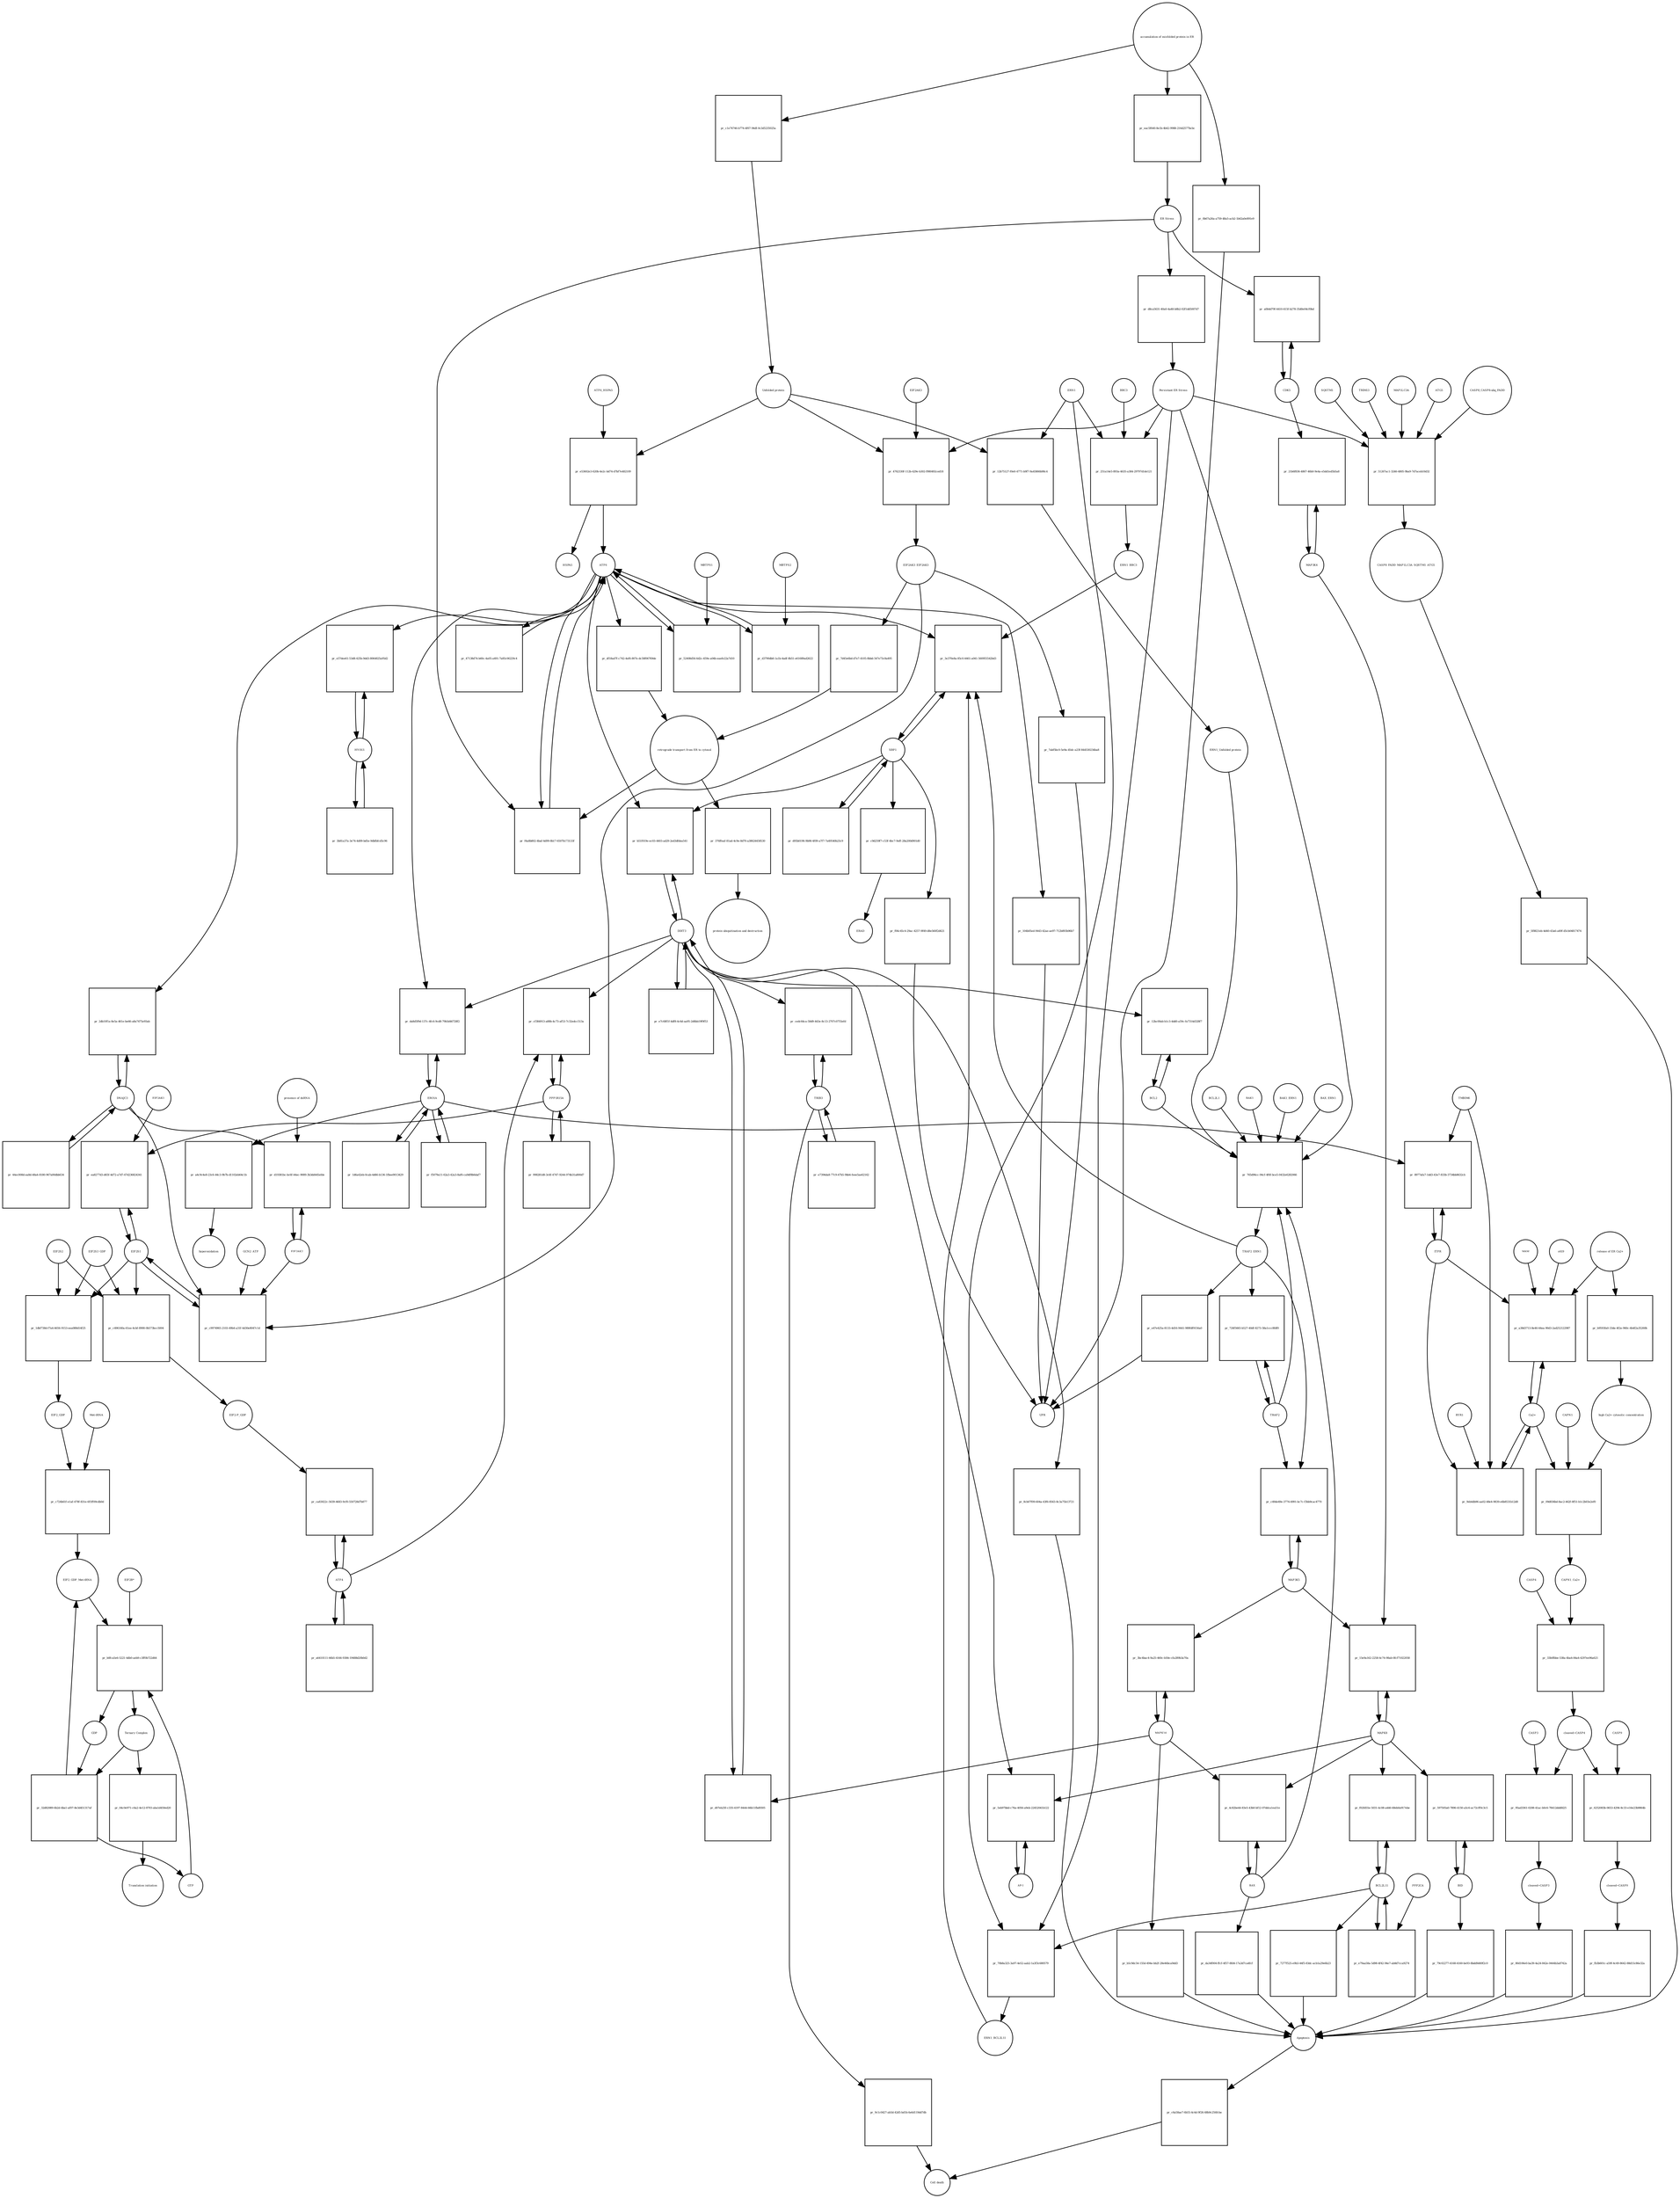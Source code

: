 strict digraph  {
ATF6_HSPA5 [annotation="", bipartite=0, cls=complex, fontsize=4, label=ATF6_HSPA5, shape=circle];
"pr_e53602e3-620b-4e2c-bd74-d7bf7e482109" [annotation="", bipartite=1, cls=process, fontsize=4, label="pr_e53602e3-620b-4e2c-bd74-d7bf7e482109", shape=square];
ATF6 [annotation="urn_miriam_hgnc.symbol_ATF6", bipartite=0, cls=macromolecule, fontsize=4, label=ATF6, shape=circle];
HSPA5 [annotation="urn_miriam_hgnc.symbol_HSPA5", bipartite=0, cls=macromolecule, fontsize=4, label=HSPA5, shape=circle];
"Unfolded protein" [annotation="", bipartite=0, cls=macromolecule, fontsize=4, label="Unfolded protein", shape=circle];
ERN1 [annotation="urn_miriam_hgnc.symbol_ERN1", bipartite=0, cls=macromolecule, fontsize=4, label=ERN1, shape=circle];
"pr_12b75127-f0e0-4771-b9f7-9a45866b98c4" [annotation="", bipartite=1, cls=process, fontsize=4, label="pr_12b75127-f0e0-4771-b9f7-9a45866b98c4", shape=square];
"ERN1_Unfolded protein" [annotation="", bipartite=0, cls=complex, fontsize=4, label="ERN1_Unfolded protein", shape=circle];
EIF2AK3_EIF2AK3 [annotation="", bipartite=0, cls=complex, fontsize=4, label=EIF2AK3_EIF2AK3, shape=circle];
"pr_7d45e6bd-d7e7-4105-8bbd-547e73c8a495" [annotation="", bipartite=1, cls=process, fontsize=4, label="pr_7d45e6bd-d7e7-4105-8bbd-547e73c8a495", shape=square];
"retrograde transport from ER to cytosol" [annotation="", bipartite=0, cls=phenotype, fontsize=4, label="retrograde transport from ER to cytosol", shape=circle];
"pr_df18ad7f-c742-4ef6-807e-dc58f06769de" [annotation="", bipartite=1, cls=process, fontsize=4, label="pr_df18ad7f-c742-4ef6-807e-dc58f06769de", shape=square];
"pr_376ffeaf-81ad-4c9e-8d70-a38624458530" [annotation="", bipartite=1, cls=process, fontsize=4, label="pr_376ffeaf-81ad-4c9e-8d70-a38624458530", shape=square];
"protein ubiquitination and destruction" [annotation="", bipartite=0, cls=phenotype, fontsize=4, label="protein ubiquitination and destruction", shape=circle];
"pr_765d96cc-94cf-4f6f-bce5-0432e6282066" [annotation="", bipartite=1, cls=process, fontsize=4, label="pr_765d96cc-94cf-4f6f-bce5-0432e6282066", shape=square];
TRAF2_ERN1 [annotation="", bipartite=0, cls=complex, fontsize=4, label=TRAF2_ERN1, shape=circle];
BAK1_ERN1 [annotation="", bipartite=0, cls=complex, fontsize=4, label=BAK1_ERN1, shape=circle];
BAX_ERN1 [annotation="", bipartite=0, cls=complex, fontsize=4, label=BAX_ERN1, shape=circle];
BCL2 [annotation="urn_miriam_hgnc.symbol_BCL2", bipartite=0, cls="nucleic acid feature", fontsize=4, label=BCL2, shape=circle];
BCL2L1 [annotation="urn_miriam_hgnc.symbol_BCL2L1", bipartite=0, cls=macromolecule, fontsize=4, label=BCL2L1, shape=circle];
"Persistant ER Stress" [annotation="", bipartite=0, cls=phenotype, fontsize=4, label="Persistant ER Stress", shape=circle];
BAX [annotation="urn_miriam_hgnc.symbol_BAX", bipartite=0, cls=macromolecule, fontsize=4, label=BAX, shape=circle];
BAK1 [annotation="urn_miriam_hgnc.symbol_BAK1", bipartite=0, cls=macromolecule, fontsize=4, label=BAK1, shape=circle];
TRAF2 [annotation="urn_miriam_hgnc.symbol_TRAF2", bipartite=0, cls=macromolecule, fontsize=4, label=TRAF2, shape=circle];
XBP1 [annotation="urn_miriam_hgnc.symbol_XBP1", bipartite=0, cls=macromolecule, fontsize=4, label=XBP1, shape=circle];
"pr_3e370e8a-85c0-4461-a041-560955542bd3" [annotation="", bipartite=1, cls=process, fontsize=4, label="pr_3e370e8a-85c0-4461-a041-560955542bd3", shape=square];
ERN1_BBC3 [annotation="", bipartite=0, cls=complex, fontsize=4, label=ERN1_BBC3, shape=circle];
ERN1_BCL2L11 [annotation="", bipartite=0, cls=complex, fontsize=4, label=ERN1_BCL2L11, shape=circle];
"pr_d95b0196-9b98-4f09-a7f7-7a49540b25c9" [annotation="", bipartite=1, cls=process, fontsize=4, label="pr_d95b0196-9b98-4f09-a7f7-7a49540b25c9", shape=square];
"pr_c9d259f7-c53f-4bc7-9eff-28a200d901d0" [annotation="", bipartite=1, cls=process, fontsize=4, label="pr_c9d259f7-c53f-4bc7-9eff-28a200d901d0", shape=square];
ERAD [annotation="", bipartite=0, cls=phenotype, fontsize=4, label=ERAD, shape=circle];
"pr_f06c45c4-29ac-4257-9f49-d8e560f2d621" [annotation="", bipartite=1, cls=process, fontsize=4, label="pr_f06c45c4-29ac-4257-9f49-d8e560f2d621", shape=square];
UPR [annotation="", bipartite=0, cls=phenotype, fontsize=4, label=UPR, shape=circle];
"pr_726f5665-b527-40df-8273-58a1ccc8fdf0" [annotation="", bipartite=1, cls=process, fontsize=4, label="pr_726f5665-b527-40df-8273-58a1ccc8fdf0", shape=square];
MAPK8 [annotation="urn_miriam_hgnc.symbol_MAPK8", bipartite=0, cls=macromolecule, fontsize=4, label=MAPK8, shape=circle];
"pr_15e9a162-2258-4c74-98ab-0fcf71022058" [annotation="", bipartite=1, cls=process, fontsize=4, label="pr_15e9a162-2258-4c74-98ab-0fcf71022058", shape=square];
MAP3K4 [annotation="urn_miriam_hgnc.symbol_MAP3K4", bipartite=0, cls=macromolecule, fontsize=4, label=MAP3K4, shape=circle];
MAP3K5 [annotation="urn_miriam_hgnc.symbol_MAP3K5", bipartite=0, cls=macromolecule, fontsize=4, label=MAP3K5, shape=circle];
MAPK14 [annotation="urn_miriam_hgnc.symbol_MAPK14", bipartite=0, cls=macromolecule, fontsize=4, label=MAPK14, shape=circle];
"pr_3bc4bac4-9a25-460c-b50e-cfa289b3a70a" [annotation="", bipartite=1, cls=process, fontsize=4, label="pr_3bc4bac4-9a25-460c-b50e-cfa289b3a70a", shape=square];
"pr_b5c9dc54-155d-494e-bb2f-28e46bca9dd3" [annotation="", bipartite=1, cls=process, fontsize=4, label="pr_b5c9dc54-155d-494e-bb2f-28e46bca9dd3", shape=square];
Apoptosis [annotation="", bipartite=0, cls=phenotype, fontsize=4, label=Apoptosis, shape=circle];
DDIT3 [annotation="urn_miriam_hgnc.symbol_DDIT3", bipartite=0, cls=macromolecule, fontsize=4, label=DDIT3, shape=circle];
"pr_d07eb25f-c335-4197-8444-66b11fbd9305" [annotation="", bipartite=1, cls=process, fontsize=4, label="pr_d07eb25f-c335-4197-8444-66b11fbd9305", shape=square];
"pr_8cb07f09-604a-43f6-8563-8c3a75b13721" [annotation="", bipartite=1, cls=process, fontsize=4, label="pr_8cb07f09-604a-43f6-8563-8c3a75b13721", shape=square];
"pr_12bc00ab-b1c3-4dd0-a59c-fa7314d328f7" [annotation="", bipartite=1, cls=process, fontsize=4, label="pr_12bc00ab-b1c3-4dd0-a59c-fa7314d328f7", shape=square];
"pr_f4a8b802-4baf-4d99-8b17-6507b173133f" [annotation="", bipartite=1, cls=process, fontsize=4, label="pr_f4a8b802-4baf-4d99-8b17-6507b173133f", shape=square];
"ER Stress" [annotation="", bipartite=0, cls=phenotype, fontsize=4, label="ER Stress", shape=circle];
"pr_52408d56-6d2c-459e-a04b-eaefe22a7d10" [annotation="", bipartite=1, cls=process, fontsize=4, label="pr_52408d56-6d2c-459e-a04b-eaefe22a7d10", shape=square];
MBTPS1 [annotation="urn_miriam_hgnc.symbol_MBTPS1", bipartite=0, cls=macromolecule, fontsize=4, label=MBTPS1, shape=circle];
"pr_d3790db8-1a1b-4adf-8b51-e61689ad2622" [annotation="", bipartite=1, cls=process, fontsize=4, label="pr_d3790db8-1a1b-4adf-8b51-e61689ad2622", shape=square];
MBTPS2 [annotation="urn_miriam_hgnc.symbol_MBTPS2", bipartite=0, cls=macromolecule, fontsize=4, label=MBTPS2, shape=circle];
"pr_47138d74-b60c-4a05-a491-7a85c06229c4" [annotation="", bipartite=1, cls=process, fontsize=4, label="pr_47138d74-b60c-4a05-a491-7a85c06229c4", shape=square];
"pr_e7c68f1f-4df8-4c6d-aa95-2d6bb19f9f53" [annotation="", bipartite=1, cls=process, fontsize=4, label="pr_e7c68f1f-4df8-4c6d-aa95-2d6bb19f9f53", shape=square];
"pr_b51f019e-ec03-4403-ad29-2ed3dfdea541" [annotation="", bipartite=1, cls=process, fontsize=4, label="pr_b51f019e-ec03-4403-ad29-2ed3dfdea541", shape=square];
EIF2S1 [annotation="urn_miriam_hgnc.symbol_EIF2S1", bipartite=0, cls=macromolecule, fontsize=4, label=EIF2S1, shape=circle];
"pr_c9974965-2103-49b4-a31f-4d30e8047c1d" [annotation="", bipartite=1, cls=process, fontsize=4, label="pr_c9974965-2103-49b4-a31f-4d30e8047c1d", shape=square];
GCN2_ATP [annotation="", bipartite=0, cls=complex, fontsize=4, label=GCN2_ATP, shape=circle];
EIF2AK2 [annotation="urn_miriam_hgnc.symbol_EIF2AK2", bipartite=0, cls=macromolecule, fontsize=4, label=EIF2AK2, shape=circle];
DNAJC3 [annotation="urn_miriam_hgnc.symbol_DNAJC3", bipartite=0, cls=macromolecule, fontsize=4, label=DNAJC3, shape=circle];
EIF2S2 [annotation="urn_miriam_hgnc.symbol_EIF2S2", bipartite=0, cls=macromolecule, fontsize=4, label=EIF2S2, shape=circle];
"pr_1dbf738d-f7a4-4656-9153-eea088d14f25" [annotation="", bipartite=1, cls=process, fontsize=4, label="pr_1dbf738d-f7a4-4656-9153-eea088d14f25", shape=square];
EIF2S3_GDP [annotation="", bipartite=0, cls=complex, fontsize=4, label=EIF2S3_GDP, shape=circle];
EIF2_GDP [annotation="", bipartite=0, cls=complex, fontsize=4, label=EIF2_GDP, shape=circle];
"EIF2_GDP_Met-tRNA" [annotation="", bipartite=0, cls=complex, fontsize=4, label="EIF2_GDP_Met-tRNA", shape=circle];
"pr_b0fca5e6-5221-4db0-aeb9-c3ff0b722d64" [annotation="", bipartite=1, cls=process, fontsize=4, label="pr_b0fca5e6-5221-4db0-aeb9-c3ff0b722d64", shape=square];
"Ternary Complex" [annotation="", bipartite=0, cls=complex, fontsize=4, label="Ternary Complex", shape=circle];
"EIF2B*" [annotation="", bipartite=0, cls=complex, fontsize=4, label="EIF2B*", shape=circle];
GTP [annotation="urn_miriam_obo.chebi_CHEBI%3A57600", bipartite=0, cls="simple chemical", fontsize=4, label=GTP, shape=circle];
GDP [annotation="urn_miriam_obo.chebi_CHEBI%3A65180", bipartite=0, cls="simple chemical", fontsize=4, label=GDP, shape=circle];
"pr_32d82089-6b2d-4ba1-af07-8e3d451317af" [annotation="", bipartite=1, cls=process, fontsize=4, label="pr_32d82089-6b2d-4ba1-af07-8e3d451317af", shape=square];
ATF4 [annotation="urn_miriam_hgnc.symbol_ATF4", bipartite=0, cls=macromolecule, fontsize=4, label=ATF4, shape=circle];
"pr_ca83022c-5639-4683-9cf0-550728d7b877" [annotation="", bipartite=1, cls=process, fontsize=4, label="pr_ca83022c-5639-4683-9cf0-550728d7b877", shape=square];
"EIF2-P_GDP" [annotation="", bipartite=0, cls=complex, fontsize=4, label="EIF2-P_GDP", shape=circle];
"pr_a6410111-46b5-4166-9384-19488d20b0d2" [annotation="", bipartite=1, cls=process, fontsize=4, label="pr_a6410111-46b5-4166-9384-19488d20b0d2", shape=square];
PPP1R15A [annotation="urn_miriam_hgnc.symbol_PPP1R15A", bipartite=0, cls=macromolecule, fontsize=4, label=PPP1R15A, shape=circle];
"pr_cf384913-a88b-4c73-af53-7c32edcc513a" [annotation="", bipartite=1, cls=process, fontsize=4, label="pr_cf384913-a88b-4c73-af53-7c32edcc513a", shape=square];
"pr_998281d8-3c6f-4747-9244-974b31a800d7" [annotation="", bipartite=1, cls=process, fontsize=4, label="pr_998281d8-3c6f-4747-9244-974b31a800d7", shape=square];
"pr_04c0e971-c6a2-4e12-8703-aba1d450ed20" [annotation="", bipartite=1, cls=process, fontsize=4, label="pr_04c0e971-c6a2-4e12-8703-aba1d450ed20", shape=square];
"Translation initiation" [annotation="", bipartite=0, cls=phenotype, fontsize=4, label="Translation initiation", shape=circle];
"pr_c49de49e-3774-4991-bc7c-f3bb9cac4770" [annotation="", bipartite=1, cls=process, fontsize=4, label="pr_c49de49e-3774-4991-bc7c-f3bb9cac4770", shape=square];
ERO1A [annotation="urn_miriam_hgnc.symbol_ERO1A", bipartite=0, cls=macromolecule, fontsize=4, label=ERO1A, shape=circle];
"pr_da8d5f9d-137c-4fc6-9cd8-79b5d46728f2" [annotation="", bipartite=1, cls=process, fontsize=4, label="pr_da8d5f9d-137c-4fc6-9cd8-79b5d46728f2", shape=square];
"pr_f5079a11-62a3-42a3-8af6-ca9df8b6daf7" [annotation="", bipartite=1, cls=process, fontsize=4, label="pr_f5079a11-62a3-42a3-8af6-ca9df8b6daf7", shape=square];
"pr_ea8277d3-d65f-4d72-a7d7-67d236824341" [annotation="", bipartite=1, cls=process, fontsize=4, label="pr_ea8277d3-d65f-4d72-a7d7-67d236824341", shape=square];
EIF2AK1 [annotation="urn_miriam_hgnc.symbol_EIF2AK1", bipartite=0, cls=macromolecule, fontsize=4, label=EIF2AK1, shape=circle];
"pr_4c82be44-83e5-43b0-bf12-07ddca1ea51e" [annotation="", bipartite=1, cls=process, fontsize=4, label="pr_4c82be44-83e5-43b0-bf12-07ddca1ea51e", shape=square];
"pr_da34f004-ffcf-4f57-8fd4-17a3d7ca4fcf" [annotation="", bipartite=1, cls=process, fontsize=4, label="pr_da34f004-ffcf-4f57-8fd4-17a3d7ca4fcf", shape=square];
"Ca2+" [annotation="urn_miriam_obo.chebi_CHEBI%3A29108", bipartite=0, cls="simple chemical", fontsize=4, label="Ca2+", shape=circle];
"pr_a38d3713-8e46-44ea-90d3-2ad252122987" [annotation="", bipartite=1, cls=process, fontsize=4, label="pr_a38d3713-8e46-44ea-90d3-2ad252122987", shape=square];
"release of ER Ca2+" [annotation="", bipartite=0, cls=phenotype, fontsize=4, label="release of ER Ca2+", shape=circle];
ITPR [annotation="urn_miriam_hgnc.symbol_ITPR1|urn_miriam_hgnc.symbol_ITPR2|urn_miriam_hgnc.symbol_ITPR3", bipartite=0, cls=macromolecule, fontsize=4, label=ITPR, shape=circle];
MAM [annotation="", bipartite=0, cls=phenotype, fontsize=4, label=MAM, shape=circle];
s619 [annotation="", bipartite=0, cls=complex, fontsize=4, label=s619, shape=circle];
"pr_21b6f836-4867-46b0-9e4a-e5dd1ed5b5a8" [annotation="", bipartite=1, cls=process, fontsize=4, label="pr_21b6f836-4867-46b0-9e4a-e5dd1ed5b5a8", shape=square];
CDK5 [annotation="urn_miriam_hgnc.symbol_CDK5", bipartite=0, cls=macromolecule, fontsize=4, label=CDK5, shape=circle];
"pr_a0b4d79f-4410-415f-b278-35d0e04cf0bd" [annotation="", bipartite=1, cls="uncertain process", fontsize=4, label="pr_a0b4d79f-4410-415f-b278-35d0e04cf0bd", shape=square];
"pr_c6a58ae7-6b55-4c4d-9f26-68b9c256fcbe" [annotation="", bipartite=1, cls=process, fontsize=4, label="pr_c6a58ae7-6b55-4c4d-9f26-68b9c256fcbe", shape=square];
"Cell death" [annotation="", bipartite=0, cls=phenotype, fontsize=4, label="Cell death", shape=circle];
"pr_9eb4db96-aa02-48e4-9839-e6b8531b12d8" [annotation="", bipartite=1, cls=process, fontsize=4, label="pr_9eb4db96-aa02-48e4-9839-e6b8531b12d8", shape=square];
TMBIM6 [annotation="urn_miriam_hgnc.symbol_TMBIM6", bipartite=0, cls=macromolecule, fontsize=4, label=TMBIM6, shape=circle];
RYR1 [annotation="urn_miriam_hgnc.symbol_RYR1", bipartite=0, cls=macromolecule, fontsize=4, label=RYR1, shape=circle];
EIF2AK3 [annotation="urn_miriam_hgnc.symbol_EIF2AK3", bipartite=0, cls=macromolecule, fontsize=4, label=EIF2AK3, shape=circle];
"pr_4762330f-112b-429e-b302-f980492ced18" [annotation="", bipartite=1, cls=process, fontsize=4, label="pr_4762330f-112b-429e-b302-f980492ced18", shape=square];
"pr_a4c9c4e8-23c6-44c3-9b7b-d1102eb64c1b" [annotation="", bipartite=1, cls=process, fontsize=4, label="pr_a4c9c4e8-23c6-44c3-9b7b-d1102eb64c1b", shape=square];
hyperoxidation [annotation="", bipartite=0, cls=phenotype, fontsize=4, label=hyperoxidation, shape=circle];
"pr_1d6a42eb-0cab-4d66-b136-1fbee9013429" [annotation="", bipartite=1, cls=process, fontsize=4, label="pr_1d6a42eb-0cab-4d66-b136-1fbee9013429", shape=square];
"pr_d8ca5631-40a0-4a48-b8b2-02f1dd5007d7" [annotation="", bipartite=1, cls=process, fontsize=4, label="pr_d8ca5631-40a0-4a48-b8b2-02f1dd5007d7", shape=square];
"CASP8_CASP8-ubq_FADD" [annotation="", bipartite=0, cls=complex, fontsize=4, label="CASP8_CASP8-ubq_FADD", shape=circle];
"pr_51267ac1-3246-4805-9ba9-7d7aceb10d32" [annotation="", bipartite=1, cls=process, fontsize=4, label="pr_51267ac1-3246-4805-9ba9-7d7aceb10d32", shape=square];
"SQSTM1 " [annotation="urn_miriam_hgnc.symbol_SQSTM1", bipartite=0, cls=macromolecule, fontsize=4, label="SQSTM1 ", shape=circle];
CASP8_FADD_MAP1LC3A_SQSTM1_ATG5 [annotation="", bipartite=0, cls=complex, fontsize=4, label=CASP8_FADD_MAP1LC3A_SQSTM1_ATG5, shape=circle];
TRIM13 [annotation="urn_miriam_hgnc.symbol_TRIM13", bipartite=0, cls=macromolecule, fontsize=4, label=TRIM13, shape=circle];
MAP1LC3A [annotation="urn_miriam_hgnc.symbol_MAP1LC3A", bipartite=0, cls=macromolecule, fontsize=4, label=MAP1LC3A, shape=circle];
ATG5 [annotation="urn_miriam_hgnc.symbol_ATG5", bipartite=0, cls=macromolecule, fontsize=4, label=ATG5, shape=circle];
"pr_5f8821eb-4d40-43a6-a49f-d5cb04817474" [annotation="", bipartite=1, cls=process, fontsize=4, label="pr_5f8821eb-4d40-43a6-a49f-d5cb04817474", shape=square];
"AP-1" [annotation="urn_miriam_hgnc.symbol_FOS|urn_miriam_hgnc.symbol_FOSB|urn_miriam_hgnc.symbol_FOSL1|urn_miriam_hgnc.symbol_FOSL2|urn_miriam_hgnc.symbol_JUN|urn_miriam_hgnc.symbol_JUNB|urn_miriam_hgnc.symbol_JUND", bipartite=0, cls=macromolecule, fontsize=4, label="AP-1", shape=circle];
"pr_5eb97bbd-c76a-4056-a9eb-22452041b122" [annotation="", bipartite=1, cls=process, fontsize=4, label="pr_5eb97bbd-c76a-4056-a9eb-22452041b122", shape=square];
"pr_d19381bc-bc6f-44ec-9089-3b3dd445efde" [annotation="", bipartite=1, cls=process, fontsize=4, label="pr_d19381bc-bc6f-44ec-9089-3b3dd445efde", shape=square];
"presence of dsRNA" [annotation="", bipartite=0, cls=phenotype, fontsize=4, label="presence of dsRNA", shape=circle];
"Met-tRNA" [annotation="urn_miriam_hgnc_HGNC%3A34779", bipartite=0, cls="nucleic acid feature", fontsize=4, label="Met-tRNA", shape=circle];
"pr_c724b61f-e1af-478f-831e-6f1ff09cdb0d" [annotation="", bipartite=1, cls=process, fontsize=4, label="pr_c724b61f-e1af-478f-831e-6f1ff09cdb0d", shape=square];
"pr_c496160a-61ee-4cbf-8900-0b573bcc5004" [annotation="", bipartite=1, cls=process, fontsize=4, label="pr_c496160a-61ee-4cbf-8900-0b573bcc5004", shape=square];
"accumulation of misfolded protein in ER" [annotation="", bipartite=0, cls=phenotype, fontsize=4, label="accumulation of misfolded protein in ER", shape=circle];
"pr_c1e74746-b774-4f67-94df-0c3d5235025a" [annotation="", bipartite=1, cls=process, fontsize=4, label="pr_c1e74746-b774-4f67-94df-0c3d5235025a", shape=square];
"pr_eac5f640-8e1b-4b42-9988-216d2577bcbc" [annotation="", bipartite=1, cls=process, fontsize=4, label="pr_eac5f640-8e1b-4b42-9988-216d2577bcbc", shape=square];
"pr_0b67a26a-a759-48a5-acb2-1b62a0e891e9" [annotation="", bipartite=1, cls=process, fontsize=4, label="pr_0b67a26a-a759-48a5-acb2-1b62a0e891e9", shape=square];
"pr_7abf5bc0-5e9a-45dc-a23f-844530234ba8" [annotation="", bipartite=1, cls=process, fontsize=4, label="pr_7abf5bc0-5e9a-45dc-a23f-844530234ba8", shape=square];
"pr_e47e425a-8133-4d16-9441-989fdf9156a0" [annotation="", bipartite=1, cls=process, fontsize=4, label="pr_e47e425a-8133-4d16-9441-989fdf9156a0", shape=square];
"pr_104b05ed-9443-42ae-ae97-712b893b96b7" [annotation="", bipartite=1, cls=process, fontsize=4, label="pr_104b05ed-9443-42ae-ae97-712b893b96b7", shape=square];
BCL2L11 [annotation="urn_miriam_hgnc.symbol_BCL2L11", bipartite=0, cls=macromolecule, fontsize=4, label=BCL2L11, shape=circle];
"pr_f02fd55e-5031-4c08-a446-68eb0a917ebe" [annotation="", bipartite=1, cls=process, fontsize=4, label="pr_f02fd55e-5031-4c08-a446-68eb0a917ebe", shape=square];
BID [annotation="urn_miriam_hgnc.symbol_BID", bipartite=0, cls=macromolecule, fontsize=4, label=BID, shape=circle];
"pr_597505a0-7896-4150-a5c6-ac72cff0c3c5" [annotation="", bipartite=1, cls=process, fontsize=4, label="pr_597505a0-7896-4150-a5c6-ac72cff0c3c5", shape=square];
"pr_7277f525-e9b3-44f5-83dc-acb1a29e6b23" [annotation="", bipartite=1, cls=process, fontsize=4, label="pr_7277f525-e9b3-44f5-83dc-acb1a29e6b23", shape=square];
"pr_79c02277-4168-4160-be93-8bdd9d49f2c0" [annotation="", bipartite=1, cls=process, fontsize=4, label="pr_79c02277-4168-4160-be93-8bdd9d49f2c0", shape=square];
"pr_70b8a325-3a97-4e52-aab2-1a3f3c680579" [annotation="", bipartite=1, cls=process, fontsize=4, label="pr_70b8a325-3a97-4e52-aab2-1a3f3c680579", shape=square];
"pr_251a14e5-893a-4635-a384-29797d1de121" [annotation="", bipartite=1, cls=process, fontsize=4, label="pr_251a14e5-893a-4635-a384-29797d1de121", shape=square];
BBC3 [annotation="urn_miriam_hgnc.symbol_BBC3", bipartite=0, cls=macromolecule, fontsize=4, label=BBC3, shape=circle];
"pr_e79aa58a-5d98-4f42-94e7-ab8d7cca9274" [annotation="", bipartite=1, cls=process, fontsize=4, label="pr_e79aa58a-5d98-4f42-94e7-ab8d7cca9274", shape=square];
PPP2CA [annotation="urn_miriam_hgnc.symbol_PPP2CA", bipartite=0, cls=macromolecule, fontsize=4, label=PPP2CA, shape=circle];
TRIB3 [annotation="urn_miriam_hgnc.symbol_TRIB3", bipartite=0, cls=macromolecule, fontsize=4, label=TRIB3, shape=circle];
"pr_cedc64ca-58d9-443e-8c13-2707c0755efd" [annotation="", bipartite=1, cls=process, fontsize=4, label="pr_cedc64ca-58d9-443e-8c13-2707c0755efd", shape=square];
"pr_e7394da8-77c9-47b5-9bb4-feee5ae62162" [annotation="", bipartite=1, cls=process, fontsize=4, label="pr_e7394da8-77c9-47b5-9bb4-feee5ae62162", shape=square];
"pr_9c1c0427-ab5d-42d5-bd1b-6e6d119dd7db" [annotation="", bipartite=1, cls=process, fontsize=4, label="pr_9c1c0427-ab5d-42d5-bd1b-6e6d119dd7db", shape=square];
"pr_b9593fa0-33de-4f2e-960c-4b4f2a35260b" [annotation="", bipartite=1, cls=process, fontsize=4, label="pr_b9593fa0-33de-4f2e-960c-4b4f2a35260b", shape=square];
"high Ca2+ cytosolic concentration" [annotation="", bipartite=0, cls=phenotype, fontsize=4, label="high Ca2+ cytosolic concentration", shape=circle];
"pr_2db10f1a-8e5a-461e-be66-a8a7475e93ab" [annotation="", bipartite=1, cls=process, fontsize=4, label="pr_2db10f1a-8e5a-461e-be66-a8a7475e93ab", shape=square];
"pr_44ec008d-ea8d-48a4-8180-967a00dbb634" [annotation="", bipartite=1, cls=process, fontsize=4, label="pr_44ec008d-ea8d-48a4-8180-967a00dbb634", shape=square];
"pr_8977afa7-1dd3-43e7-833b-3734bb8632cb" [annotation="", bipartite=1, cls=process, fontsize=4, label="pr_8977afa7-1dd3-43e7-833b-3734bb8632cb", shape=square];
CASP4 [annotation="urn_miriam_hgnc.symbol_CASP4", bipartite=0, cls=macromolecule, fontsize=4, label=CASP4, shape=circle];
"pr_33b0fbbe-538a-4ba4-84a4-4297ee96a621" [annotation="", bipartite=1, cls=process, fontsize=4, label="pr_33b0fbbe-538a-4ba4-84a4-4297ee96a621", shape=square];
"cleaved~CASP4" [annotation="urn_miriam_hgnc.symbol_CASP4", bipartite=0, cls=macromolecule, fontsize=4, label="cleaved~CASP4", shape=circle];
"CAPN1_Ca2+" [annotation="", bipartite=0, cls=complex, fontsize=4, label="CAPN1_Ca2+", shape=circle];
CASP3 [annotation="urn_miriam_hgnc.symbol_CASP3", bipartite=0, cls=macromolecule, fontsize=4, label=CASP3, shape=circle];
"pr_95ad3361-0208-41ac-b0c6-78412dddfd25" [annotation="", bipartite=1, cls=process, fontsize=4, label="pr_95ad3361-0208-41ac-b0c6-78412dddfd25", shape=square];
"cleaved~CASP3" [annotation="urn_miriam_hgnc.symbol_CASP3", bipartite=0, cls=macromolecule, fontsize=4, label="cleaved~CASP3", shape=circle];
CASP9 [annotation="urn_miriam_hgnc.symbol_CSAP9", bipartite=0, cls=macromolecule, fontsize=4, label=CASP9, shape=circle];
"pr_6252083b-0653-4294-8c33-e16e23b9864b" [annotation="", bipartite=1, cls=process, fontsize=4, label="pr_6252083b-0653-4294-8c33-e16e23b9864b", shape=square];
"cleaved~CASP9" [annotation="urn_miriam_hgnc.symbol_CASP9", bipartite=0, cls=macromolecule, fontsize=4, label="cleaved~CASP9", shape=circle];
CAPN1 [annotation="urn_miriam_hgnc.symbol_CAPN1", bipartite=0, cls=macromolecule, fontsize=4, label=CAPN1, shape=circle];
"pr_09d836bd-8ac2-462f-8f51-b1c2b03e2ef0" [annotation="", bipartite=1, cls=process, fontsize=4, label="pr_09d836bd-8ac2-462f-8f51-b1c2b03e2ef0", shape=square];
"pr_80d106e0-ba39-4a24-842e-0444b3a8742a" [annotation="", bipartite=1, cls=process, fontsize=4, label="pr_80d106e0-ba39-4a24-842e-0444b3a8742a", shape=square];
"pr_fb3b601c-a59f-4c49-8642-88d15c86e32a" [annotation="", bipartite=1, cls=process, fontsize=4, label="pr_fb3b601c-a59f-4c49-8642-88d15c86e32a", shape=square];
HYOU1 [annotation="urn_miriam_hgnc.symbol_HYOU1", bipartite=0, cls=macromolecule, fontsize=4, label=HYOU1, shape=circle];
"pr_e57dee61-53d8-425b-9dd3-8064825a95d2" [annotation="", bipartite=1, cls=process, fontsize=4, label="pr_e57dee61-53d8-425b-9dd3-8064825a95d2", shape=square];
"pr_3b81a37a-3e74-4d09-bd5e-9dbfbfcd5c96" [annotation="", bipartite=1, cls=process, fontsize=4, label="pr_3b81a37a-3e74-4d09-bd5e-9dbfbfcd5c96", shape=square];
ATF6_HSPA5 -> "pr_e53602e3-620b-4e2c-bd74-d7bf7e482109"  [annotation="", interaction_type=consumption];
"pr_e53602e3-620b-4e2c-bd74-d7bf7e482109" -> ATF6  [annotation="", interaction_type=production];
"pr_e53602e3-620b-4e2c-bd74-d7bf7e482109" -> HSPA5  [annotation="", interaction_type=production];
ATF6 -> "pr_df18ad7f-c742-4ef6-807e-dc58f06769de"  [annotation="", interaction_type=consumption];
ATF6 -> "pr_3e370e8a-85c0-4461-a041-560955542bd3"  [annotation="urn_miriam_pubmed_26587781|urn_miriam_pubmed_23430059", interaction_type=catalysis];
ATF6 -> "pr_f4a8b802-4baf-4d99-8b17-6507b173133f"  [annotation="", interaction_type=consumption];
ATF6 -> "pr_52408d56-6d2c-459e-a04b-eaefe22a7d10"  [annotation="", interaction_type=consumption];
ATF6 -> "pr_d3790db8-1a1b-4adf-8b51-e61689ad2622"  [annotation="", interaction_type=consumption];
ATF6 -> "pr_47138d74-b60c-4a05-a491-7a85c06229c4"  [annotation="", interaction_type=consumption];
ATF6 -> "pr_b51f019e-ec03-4403-ad29-2ed3dfdea541"  [annotation="urn_miriam_pubmed_26587781|urn_miriam_pubmed_17991856|urn_miriam_pubmed_28843399", interaction_type=catalysis];
ATF6 -> "pr_da8d5f9d-137c-4fc6-9cd8-79b5d46728f2"  [annotation="urn_miriam_pubmed_23850759|urn_miriam_pubmed_25387528", interaction_type=catalysis];
ATF6 -> "pr_104b05ed-9443-42ae-ae97-712b893b96b7"  [annotation="", interaction_type=consumption];
ATF6 -> "pr_2db10f1a-8e5a-461e-be66-a8a7475e93ab"  [annotation="urn_miriam_pubmed_12601012|urn_miriam_pubmed_18360008", interaction_type=catalysis];
ATF6 -> "pr_e57dee61-53d8-425b-9dd3-8064825a95d2"  [annotation=urn_miriam_pubmed_18360008, interaction_type=catalysis];
"Unfolded protein" -> "pr_e53602e3-620b-4e2c-bd74-d7bf7e482109"  [annotation="urn_miriam_pubmed_19509052|urn_miriam_pubmed_12847084|urn_miriam_pubmed_23850759", interaction_type=catalysis];
"Unfolded protein" -> "pr_12b75127-f0e0-4771-b9f7-9a45866b98c4"  [annotation="", interaction_type=consumption];
"Unfolded protein" -> "pr_4762330f-112b-429e-b302-f980492ced18"  [annotation=urn_miriam_pubmed_17991856, interaction_type=catalysis];
ERN1 -> "pr_12b75127-f0e0-4771-b9f7-9a45866b98c4"  [annotation="", interaction_type=consumption];
ERN1 -> "pr_70b8a325-3a97-4e52-aab2-1a3f3c680579"  [annotation="", interaction_type=consumption];
ERN1 -> "pr_251a14e5-893a-4635-a384-29797d1de121"  [annotation="", interaction_type=consumption];
"pr_12b75127-f0e0-4771-b9f7-9a45866b98c4" -> "ERN1_Unfolded protein"  [annotation="", interaction_type=production];
"ERN1_Unfolded protein" -> "pr_765d96cc-94cf-4f6f-bce5-0432e6282066"  [annotation="", interaction_type=consumption];
EIF2AK3_EIF2AK3 -> "pr_7d45e6bd-d7e7-4105-8bbd-547e73c8a495"  [annotation="", interaction_type=consumption];
EIF2AK3_EIF2AK3 -> "pr_c9974965-2103-49b4-a31f-4d30e8047c1d"  [annotation="urn_miriam_pubmed_12667446|urn_miriam_pubmed_16246152|urn_miriam_pubmed_12601012|urn_miriam_pubmed_23850759|urn_miriam_pubmed_18360008|urn_miriam_pubmed_26587781", interaction_type=catalysis];
EIF2AK3_EIF2AK3 -> "pr_7abf5bc0-5e9a-45dc-a23f-844530234ba8"  [annotation="", interaction_type=consumption];
"pr_7d45e6bd-d7e7-4105-8bbd-547e73c8a495" -> "retrograde transport from ER to cytosol"  [annotation="", interaction_type=production];
"retrograde transport from ER to cytosol" -> "pr_376ffeaf-81ad-4c9e-8d70-a38624458530"  [annotation="", interaction_type=consumption];
"retrograde transport from ER to cytosol" -> "pr_f4a8b802-4baf-4d99-8b17-6507b173133f"  [annotation="urn_miriam_pubmed_18360008|urn_miriam_pubmed_17991856|urn_miriam_pubmed_26587781|urn_miriam_pubmed_12847084", interaction_type=inhibition];
"pr_df18ad7f-c742-4ef6-807e-dc58f06769de" -> "retrograde transport from ER to cytosol"  [annotation="", interaction_type=production];
"pr_376ffeaf-81ad-4c9e-8d70-a38624458530" -> "protein ubiquitination and destruction"  [annotation="", interaction_type=production];
"pr_765d96cc-94cf-4f6f-bce5-0432e6282066" -> TRAF2_ERN1  [annotation="", interaction_type=production];
TRAF2_ERN1 -> "pr_3e370e8a-85c0-4461-a041-560955542bd3"  [annotation="urn_miriam_pubmed_26587781|urn_miriam_pubmed_23430059", interaction_type=catalysis];
TRAF2_ERN1 -> "pr_726f5665-b527-40df-8273-58a1ccc8fdf0"  [annotation=urn_miriam_pubmed_23850759, interaction_type=catalysis];
TRAF2_ERN1 -> "pr_c49de49e-3774-4991-bc7c-f3bb9cac4770"  [annotation=urn_miriam_pubmed_23850759, interaction_type=catalysis];
TRAF2_ERN1 -> "pr_e47e425a-8133-4d16-9441-989fdf9156a0"  [annotation="", interaction_type=consumption];
BAK1_ERN1 -> "pr_765d96cc-94cf-4f6f-bce5-0432e6282066"  [annotation="urn_miriam_pubmed_23850759|urn_miriam_pubmed_23430059|urn_miriam_pubmed_26587781", interaction_type=catalysis];
BAX_ERN1 -> "pr_765d96cc-94cf-4f6f-bce5-0432e6282066"  [annotation="urn_miriam_pubmed_23850759|urn_miriam_pubmed_23430059|urn_miriam_pubmed_26587781", interaction_type=catalysis];
BCL2 -> "pr_765d96cc-94cf-4f6f-bce5-0432e6282066"  [annotation="urn_miriam_pubmed_23850759|urn_miriam_pubmed_23430059|urn_miriam_pubmed_26587781", interaction_type=inhibition];
BCL2 -> "pr_12bc00ab-b1c3-4dd0-a59c-fa7314d328f7"  [annotation="", interaction_type=consumption];
BCL2L1 -> "pr_765d96cc-94cf-4f6f-bce5-0432e6282066"  [annotation="urn_miriam_pubmed_23850759|urn_miriam_pubmed_23430059|urn_miriam_pubmed_26587781", interaction_type=inhibition];
"Persistant ER Stress" -> "pr_765d96cc-94cf-4f6f-bce5-0432e6282066"  [annotation="urn_miriam_pubmed_23850759|urn_miriam_pubmed_23430059|urn_miriam_pubmed_26587781", interaction_type=inhibition];
"Persistant ER Stress" -> "pr_4762330f-112b-429e-b302-f980492ced18"  [annotation=urn_miriam_pubmed_17991856, interaction_type=catalysis];
"Persistant ER Stress" -> "pr_51267ac1-3246-4805-9ba9-7d7aceb10d32"  [annotation=urn_miriam_pubmed_17991856, interaction_type=catalysis];
"Persistant ER Stress" -> "pr_70b8a325-3a97-4e52-aab2-1a3f3c680579"  [annotation="urn_miriam_pubmed_23850759|urn_miriam_pubmed_23430059|urn_miriam_pubmed_26587781", interaction_type=inhibition];
"Persistant ER Stress" -> "pr_251a14e5-893a-4635-a384-29797d1de121"  [annotation="urn_miriam_pubmed_23430059|urn_miriam_pubmed_17991856", interaction_type=inhibition];
BAX -> "pr_765d96cc-94cf-4f6f-bce5-0432e6282066"  [annotation="urn_miriam_pubmed_23850759|urn_miriam_pubmed_23430059|urn_miriam_pubmed_26587781", interaction_type=catalysis];
BAX -> "pr_4c82be44-83e5-43b0-bf12-07ddca1ea51e"  [annotation="", interaction_type=consumption];
BAX -> "pr_da34f004-ffcf-4f57-8fd4-17a3d7ca4fcf"  [annotation="", interaction_type=consumption];
BAK1 -> "pr_765d96cc-94cf-4f6f-bce5-0432e6282066"  [annotation="urn_miriam_pubmed_23850759|urn_miriam_pubmed_23430059|urn_miriam_pubmed_26587781", interaction_type=catalysis];
TRAF2 -> "pr_765d96cc-94cf-4f6f-bce5-0432e6282066"  [annotation="", interaction_type=consumption];
TRAF2 -> "pr_726f5665-b527-40df-8273-58a1ccc8fdf0"  [annotation="", interaction_type=consumption];
TRAF2 -> "pr_c49de49e-3774-4991-bc7c-f3bb9cac4770"  [annotation=urn_miriam_pubmed_23850759, interaction_type=catalysis];
XBP1 -> "pr_3e370e8a-85c0-4461-a041-560955542bd3"  [annotation="", interaction_type=consumption];
XBP1 -> "pr_d95b0196-9b98-4f09-a7f7-7a49540b25c9"  [annotation="", interaction_type=consumption];
XBP1 -> "pr_c9d259f7-c53f-4bc7-9eff-28a200d901d0"  [annotation="", interaction_type=consumption];
XBP1 -> "pr_f06c45c4-29ac-4257-9f49-d8e560f2d621"  [annotation="", interaction_type=consumption];
XBP1 -> "pr_b51f019e-ec03-4403-ad29-2ed3dfdea541"  [annotation="urn_miriam_pubmed_26587781|urn_miriam_pubmed_17991856|urn_miriam_pubmed_28843399", interaction_type=catalysis];
"pr_3e370e8a-85c0-4461-a041-560955542bd3" -> XBP1  [annotation="", interaction_type=production];
ERN1_BBC3 -> "pr_3e370e8a-85c0-4461-a041-560955542bd3"  [annotation="urn_miriam_pubmed_26587781|urn_miriam_pubmed_23430059", interaction_type=catalysis];
ERN1_BCL2L11 -> "pr_3e370e8a-85c0-4461-a041-560955542bd3"  [annotation="urn_miriam_pubmed_26587781|urn_miriam_pubmed_23430059", interaction_type=catalysis];
"pr_d95b0196-9b98-4f09-a7f7-7a49540b25c9" -> XBP1  [annotation="", interaction_type=production];
"pr_c9d259f7-c53f-4bc7-9eff-28a200d901d0" -> ERAD  [annotation="", interaction_type=production];
"pr_f06c45c4-29ac-4257-9f49-d8e560f2d621" -> UPR  [annotation="", interaction_type=production];
"pr_726f5665-b527-40df-8273-58a1ccc8fdf0" -> TRAF2  [annotation="", interaction_type=production];
MAPK8 -> "pr_15e9a162-2258-4c74-98ab-0fcf71022058"  [annotation="", interaction_type=consumption];
MAPK8 -> "pr_4c82be44-83e5-43b0-bf12-07ddca1ea51e"  [annotation="urn_miriam_pubmed_18191217|urn_miriam_pubmed_23430059", interaction_type=catalysis];
MAPK8 -> "pr_5eb97bbd-c76a-4056-a9eb-22452041b122"  [annotation="urn_miriam_pubmed_26618107|urn_miriam_pubmed_26587781|urn_miriam_pubmed_23850759", interaction_type=catalysis];
MAPK8 -> "pr_f02fd55e-5031-4c08-a446-68eb0a917ebe"  [annotation="urn_miriam_pubmed_26018731|urn_miriam_pubmed_23850759", interaction_type=catalysis];
MAPK8 -> "pr_597505a0-7896-4150-a5c6-ac72cff0c3c5"  [annotation="urn_miriam_pubmed_23430059|urn_miriam_pubmed_11583631", interaction_type=catalysis];
"pr_15e9a162-2258-4c74-98ab-0fcf71022058" -> MAPK8  [annotation="", interaction_type=production];
MAP3K4 -> "pr_15e9a162-2258-4c74-98ab-0fcf71022058"  [annotation="urn_miriam_pubmed_18191217|urn_miriam_pubmed_23850759|urn_miriam_pubmed_26587781", interaction_type=catalysis];
MAP3K4 -> "pr_21b6f836-4867-46b0-9e4a-e5dd1ed5b5a8"  [annotation="", interaction_type=consumption];
MAP3K5 -> "pr_15e9a162-2258-4c74-98ab-0fcf71022058"  [annotation="urn_miriam_pubmed_18191217|urn_miriam_pubmed_23850759|urn_miriam_pubmed_26587781", interaction_type=catalysis];
MAP3K5 -> "pr_3bc4bac4-9a25-460c-b50e-cfa289b3a70a"  [annotation="urn_miriam_pubmed_23850759|urn_miriam_pubmed_12215209", interaction_type=catalysis];
MAP3K5 -> "pr_c49de49e-3774-4991-bc7c-f3bb9cac4770"  [annotation="", interaction_type=consumption];
MAPK14 -> "pr_3bc4bac4-9a25-460c-b50e-cfa289b3a70a"  [annotation="", interaction_type=consumption];
MAPK14 -> "pr_b5c9dc54-155d-494e-bb2f-28e46bca9dd3"  [annotation="", interaction_type=consumption];
MAPK14 -> "pr_d07eb25f-c335-4197-8444-66b11fbd9305"  [annotation="urn_miriam_pubmed_23850759|urn_miriam_pubmed_23430059|urn_miriam_pubmed_26137585", interaction_type=catalysis];
MAPK14 -> "pr_4c82be44-83e5-43b0-bf12-07ddca1ea51e"  [annotation="urn_miriam_pubmed_18191217|urn_miriam_pubmed_23430059", interaction_type=catalysis];
"pr_3bc4bac4-9a25-460c-b50e-cfa289b3a70a" -> MAPK14  [annotation="", interaction_type=production];
"pr_b5c9dc54-155d-494e-bb2f-28e46bca9dd3" -> Apoptosis  [annotation="", interaction_type=production];
Apoptosis -> "pr_c6a58ae7-6b55-4c4d-9f26-68b9c256fcbe"  [annotation="", interaction_type=consumption];
DDIT3 -> "pr_d07eb25f-c335-4197-8444-66b11fbd9305"  [annotation="", interaction_type=consumption];
DDIT3 -> "pr_8cb07f09-604a-43f6-8563-8c3a75b13721"  [annotation="", interaction_type=consumption];
DDIT3 -> "pr_12bc00ab-b1c3-4dd0-a59c-fa7314d328f7"  [annotation="urn_miriam_pubmed_30662442|urn_miriam_pubmed_23850759", interaction_type=inhibition];
DDIT3 -> "pr_e7c68f1f-4df8-4c6d-aa95-2d6bb19f9f53"  [annotation="", interaction_type=consumption];
DDIT3 -> "pr_b51f019e-ec03-4403-ad29-2ed3dfdea541"  [annotation="", interaction_type=consumption];
DDIT3 -> "pr_cf384913-a88b-4c73-af53-7c32edcc513a"  [annotation="urn_miriam_pubmed_23850759|urn_miriam_pubmed_31638256", interaction_type=catalysis];
DDIT3 -> "pr_da8d5f9d-137c-4fc6-9cd8-79b5d46728f2"  [annotation="urn_miriam_pubmed_23850759|urn_miriam_pubmed_25387528", interaction_type=catalysis];
DDIT3 -> "pr_5eb97bbd-c76a-4056-a9eb-22452041b122"  [annotation="urn_miriam_pubmed_26618107|urn_miriam_pubmed_26587781|urn_miriam_pubmed_23850759", interaction_type=catalysis];
DDIT3 -> "pr_cedc64ca-58d9-443e-8c13-2707c0755efd"  [annotation="urn_miriam_pubmed_23430059|urn_miriam_pubmed_18940792", interaction_type=catalysis];
"pr_d07eb25f-c335-4197-8444-66b11fbd9305" -> DDIT3  [annotation="", interaction_type=production];
"pr_8cb07f09-604a-43f6-8563-8c3a75b13721" -> Apoptosis  [annotation="", interaction_type=production];
"pr_12bc00ab-b1c3-4dd0-a59c-fa7314d328f7" -> BCL2  [annotation="", interaction_type=production];
"pr_f4a8b802-4baf-4d99-8b17-6507b173133f" -> ATF6  [annotation="", interaction_type=production];
"ER Stress" -> "pr_f4a8b802-4baf-4d99-8b17-6507b173133f"  [annotation="urn_miriam_pubmed_18360008|urn_miriam_pubmed_17991856|urn_miriam_pubmed_26587781|urn_miriam_pubmed_12847084", interaction_type=catalysis];
"ER Stress" -> "pr_a0b4d79f-4410-415f-b278-35d0e04cf0bd"  [annotation=urn_miriam_pubmed_22388889, interaction_type=catalysis];
"ER Stress" -> "pr_d8ca5631-40a0-4a48-b8b2-02f1dd5007d7"  [annotation="", interaction_type=consumption];
"pr_52408d56-6d2c-459e-a04b-eaefe22a7d10" -> ATF6  [annotation="", interaction_type=production];
MBTPS1 -> "pr_52408d56-6d2c-459e-a04b-eaefe22a7d10"  [annotation="urn_miriam_pubmed_18360008|urn_miriam_pubmed_17991856|urn_miriam_pubmed_26587781|urn_miriam_pubmed_23850759", interaction_type=catalysis];
"pr_d3790db8-1a1b-4adf-8b51-e61689ad2622" -> ATF6  [annotation="", interaction_type=production];
MBTPS2 -> "pr_d3790db8-1a1b-4adf-8b51-e61689ad2622"  [annotation="urn_miriam_pubmed_23850759|urn_miriam_pubmed_26587781|urn_miriam_pubmed_17991856|urn_miriam_pubmed_18360008", interaction_type=catalysis];
"pr_47138d74-b60c-4a05-a491-7a85c06229c4" -> ATF6  [annotation="", interaction_type=production];
"pr_e7c68f1f-4df8-4c6d-aa95-2d6bb19f9f53" -> DDIT3  [annotation="", interaction_type=production];
"pr_b51f019e-ec03-4403-ad29-2ed3dfdea541" -> DDIT3  [annotation="", interaction_type=production];
EIF2S1 -> "pr_c9974965-2103-49b4-a31f-4d30e8047c1d"  [annotation="", interaction_type=consumption];
EIF2S1 -> "pr_1dbf738d-f7a4-4656-9153-eea088d14f25"  [annotation="", interaction_type=consumption];
EIF2S1 -> "pr_ea8277d3-d65f-4d72-a7d7-67d236824341"  [annotation="", interaction_type=consumption];
EIF2S1 -> "pr_c496160a-61ee-4cbf-8900-0b573bcc5004"  [annotation="", interaction_type=consumption];
"pr_c9974965-2103-49b4-a31f-4d30e8047c1d" -> EIF2S1  [annotation="", interaction_type=production];
GCN2_ATP -> "pr_c9974965-2103-49b4-a31f-4d30e8047c1d"  [annotation="urn_miriam_pubmed_12667446|urn_miriam_pubmed_16246152|urn_miriam_pubmed_12601012|urn_miriam_pubmed_23850759|urn_miriam_pubmed_18360008|urn_miriam_pubmed_26587781", interaction_type=catalysis];
EIF2AK2 -> "pr_c9974965-2103-49b4-a31f-4d30e8047c1d"  [annotation="urn_miriam_pubmed_12667446|urn_miriam_pubmed_16246152|urn_miriam_pubmed_12601012|urn_miriam_pubmed_23850759|urn_miriam_pubmed_18360008|urn_miriam_pubmed_26587781", interaction_type=catalysis];
EIF2AK2 -> "pr_d19381bc-bc6f-44ec-9089-3b3dd445efde"  [annotation="", interaction_type=consumption];
DNAJC3 -> "pr_c9974965-2103-49b4-a31f-4d30e8047c1d"  [annotation="urn_miriam_pubmed_12667446|urn_miriam_pubmed_16246152|urn_miriam_pubmed_12601012|urn_miriam_pubmed_23850759|urn_miriam_pubmed_18360008|urn_miriam_pubmed_26587781", interaction_type=inhibition];
DNAJC3 -> "pr_d19381bc-bc6f-44ec-9089-3b3dd445efde"  [annotation="urn_miriam_pubmed_12601012|urn_miriam_pubmed_26587781|urn_miriam_pubmed_23850759", interaction_type=inhibition];
DNAJC3 -> "pr_2db10f1a-8e5a-461e-be66-a8a7475e93ab"  [annotation="", interaction_type=consumption];
DNAJC3 -> "pr_44ec008d-ea8d-48a4-8180-967a00dbb634"  [annotation="", interaction_type=consumption];
EIF2S2 -> "pr_1dbf738d-f7a4-4656-9153-eea088d14f25"  [annotation="", interaction_type=consumption];
EIF2S2 -> "pr_c496160a-61ee-4cbf-8900-0b573bcc5004"  [annotation="", interaction_type=consumption];
"pr_1dbf738d-f7a4-4656-9153-eea088d14f25" -> EIF2_GDP  [annotation="", interaction_type=production];
EIF2S3_GDP -> "pr_1dbf738d-f7a4-4656-9153-eea088d14f25"  [annotation="", interaction_type=consumption];
EIF2S3_GDP -> "pr_c496160a-61ee-4cbf-8900-0b573bcc5004"  [annotation="", interaction_type=consumption];
EIF2_GDP -> "pr_c724b61f-e1af-478f-831e-6f1ff09cdb0d"  [annotation="", interaction_type=consumption];
"EIF2_GDP_Met-tRNA" -> "pr_b0fca5e6-5221-4db0-aeb9-c3ff0b722d64"  [annotation="", interaction_type=consumption];
"pr_b0fca5e6-5221-4db0-aeb9-c3ff0b722d64" -> "Ternary Complex"  [annotation="", interaction_type=production];
"pr_b0fca5e6-5221-4db0-aeb9-c3ff0b722d64" -> GDP  [annotation="", interaction_type=production];
"Ternary Complex" -> "pr_32d82089-6b2d-4ba1-af07-8e3d451317af"  [annotation="", interaction_type=consumption];
"Ternary Complex" -> "pr_04c0e971-c6a2-4e12-8703-aba1d450ed20"  [annotation="", interaction_type=consumption];
"EIF2B*" -> "pr_b0fca5e6-5221-4db0-aeb9-c3ff0b722d64"  [annotation="urn_miriam_pubmed_23850759|urn_miriam_pubmed_16246152", interaction_type=catalysis];
GTP -> "pr_b0fca5e6-5221-4db0-aeb9-c3ff0b722d64"  [annotation="", interaction_type=consumption];
GDP -> "pr_32d82089-6b2d-4ba1-af07-8e3d451317af"  [annotation="", interaction_type=consumption];
"pr_32d82089-6b2d-4ba1-af07-8e3d451317af" -> "EIF2_GDP_Met-tRNA"  [annotation="", interaction_type=production];
"pr_32d82089-6b2d-4ba1-af07-8e3d451317af" -> GTP  [annotation="", interaction_type=production];
ATF4 -> "pr_ca83022c-5639-4683-9cf0-550728d7b877"  [annotation="", interaction_type=consumption];
ATF4 -> "pr_a6410111-46b5-4166-9384-19488d20b0d2"  [annotation="", interaction_type=consumption];
ATF4 -> "pr_cf384913-a88b-4c73-af53-7c32edcc513a"  [annotation="urn_miriam_pubmed_23850759|urn_miriam_pubmed_31638256", interaction_type=catalysis];
"pr_ca83022c-5639-4683-9cf0-550728d7b877" -> ATF4  [annotation="", interaction_type=production];
"EIF2-P_GDP" -> "pr_ca83022c-5639-4683-9cf0-550728d7b877"  [annotation="urn_miriam_pubmed_15277680|urn_miriam_pubmed_16246152|urn_miriam_pubmed_23850759", interaction_type=catalysis];
"pr_a6410111-46b5-4166-9384-19488d20b0d2" -> ATF4  [annotation="", interaction_type=production];
PPP1R15A -> "pr_cf384913-a88b-4c73-af53-7c32edcc513a"  [annotation="", interaction_type=consumption];
PPP1R15A -> "pr_998281d8-3c6f-4747-9244-974b31a800d7"  [annotation="", interaction_type=consumption];
PPP1R15A -> "pr_ea8277d3-d65f-4d72-a7d7-67d236824341"  [annotation="urn_miriam_pubmed_23850759|urn_miriam_pubmed_12667446|urn_miriam_pubmed_16246152|urn_miriam_pubmed_12601012", interaction_type=catalysis];
"pr_cf384913-a88b-4c73-af53-7c32edcc513a" -> PPP1R15A  [annotation="", interaction_type=production];
"pr_998281d8-3c6f-4747-9244-974b31a800d7" -> PPP1R15A  [annotation="", interaction_type=production];
"pr_04c0e971-c6a2-4e12-8703-aba1d450ed20" -> "Translation initiation"  [annotation="", interaction_type=production];
"pr_c49de49e-3774-4991-bc7c-f3bb9cac4770" -> MAP3K5  [annotation="", interaction_type=production];
ERO1A -> "pr_da8d5f9d-137c-4fc6-9cd8-79b5d46728f2"  [annotation="", interaction_type=consumption];
ERO1A -> "pr_f5079a11-62a3-42a3-8af6-ca9df8b6daf7"  [annotation="", interaction_type=consumption];
ERO1A -> "pr_a4c9c4e8-23c6-44c3-9b7b-d1102eb64c1b"  [annotation="", interaction_type=consumption];
ERO1A -> "pr_1d6a42eb-0cab-4d66-b136-1fbee9013429"  [annotation="", interaction_type=consumption];
ERO1A -> "pr_8977afa7-1dd3-43e7-833b-3734bb8632cb"  [annotation="urn_miriam_pubmed_23850759|urn_miriam_pubmed_23430059", interaction_type=catalysis];
"pr_da8d5f9d-137c-4fc6-9cd8-79b5d46728f2" -> ERO1A  [annotation="", interaction_type=production];
"pr_f5079a11-62a3-42a3-8af6-ca9df8b6daf7" -> ERO1A  [annotation="", interaction_type=production];
"pr_ea8277d3-d65f-4d72-a7d7-67d236824341" -> EIF2S1  [annotation="", interaction_type=production];
EIF2AK1 -> "pr_ea8277d3-d65f-4d72-a7d7-67d236824341"  [annotation="urn_miriam_pubmed_23850759|urn_miriam_pubmed_12667446|urn_miriam_pubmed_16246152|urn_miriam_pubmed_12601012", interaction_type=catalysis];
"pr_4c82be44-83e5-43b0-bf12-07ddca1ea51e" -> BAX  [annotation="", interaction_type=production];
"pr_da34f004-ffcf-4f57-8fd4-17a3d7ca4fcf" -> Apoptosis  [annotation="", interaction_type=production];
"Ca2+" -> "pr_a38d3713-8e46-44ea-90d3-2ad252122987"  [annotation="", interaction_type=consumption];
"Ca2+" -> "pr_9eb4db96-aa02-48e4-9839-e6b8531b12d8"  [annotation="", interaction_type=consumption];
"Ca2+" -> "pr_09d836bd-8ac2-462f-8f51-b1c2b03e2ef0"  [annotation="", interaction_type=consumption];
"pr_a38d3713-8e46-44ea-90d3-2ad252122987" -> "Ca2+"  [annotation="", interaction_type=production];
"release of ER Ca2+" -> "pr_a38d3713-8e46-44ea-90d3-2ad252122987"  [annotation=urn_miriam_pubmed_23850759, interaction_type=catalysis];
"release of ER Ca2+" -> "pr_b9593fa0-33de-4f2e-960c-4b4f2a35260b"  [annotation="", interaction_type=consumption];
ITPR -> "pr_a38d3713-8e46-44ea-90d3-2ad252122987"  [annotation=urn_miriam_pubmed_23850759, interaction_type=catalysis];
ITPR -> "pr_9eb4db96-aa02-48e4-9839-e6b8531b12d8"  [annotation=urn_miriam_pubmed_23850759, interaction_type=catalysis];
ITPR -> "pr_8977afa7-1dd3-43e7-833b-3734bb8632cb"  [annotation="", interaction_type=consumption];
MAM -> "pr_a38d3713-8e46-44ea-90d3-2ad252122987"  [annotation=urn_miriam_pubmed_23850759, interaction_type=catalysis];
s619 -> "pr_a38d3713-8e46-44ea-90d3-2ad252122987"  [annotation=urn_miriam_pubmed_23850759, interaction_type=catalysis];
"pr_21b6f836-4867-46b0-9e4a-e5dd1ed5b5a8" -> MAP3K4  [annotation="", interaction_type=production];
CDK5 -> "pr_21b6f836-4867-46b0-9e4a-e5dd1ed5b5a8"  [annotation=urn_miriam_pubmed_22388889, interaction_type=catalysis];
CDK5 -> "pr_a0b4d79f-4410-415f-b278-35d0e04cf0bd"  [annotation="", interaction_type=consumption];
"pr_a0b4d79f-4410-415f-b278-35d0e04cf0bd" -> CDK5  [annotation="", interaction_type=production];
"pr_c6a58ae7-6b55-4c4d-9f26-68b9c256fcbe" -> "Cell death"  [annotation="", interaction_type=production];
"pr_9eb4db96-aa02-48e4-9839-e6b8531b12d8" -> "Ca2+"  [annotation="", interaction_type=production];
TMBIM6 -> "pr_9eb4db96-aa02-48e4-9839-e6b8531b12d8"  [annotation=urn_miriam_pubmed_23850759, interaction_type=catalysis];
TMBIM6 -> "pr_8977afa7-1dd3-43e7-833b-3734bb8632cb"  [annotation="urn_miriam_pubmed_23850759|urn_miriam_pubmed_23430059", interaction_type=catalysis];
RYR1 -> "pr_9eb4db96-aa02-48e4-9839-e6b8531b12d8"  [annotation=urn_miriam_pubmed_23850759, interaction_type=catalysis];
EIF2AK3 -> "pr_4762330f-112b-429e-b302-f980492ced18"  [annotation="", interaction_type=consumption];
"pr_4762330f-112b-429e-b302-f980492ced18" -> EIF2AK3_EIF2AK3  [annotation="", interaction_type=production];
"pr_a4c9c4e8-23c6-44c3-9b7b-d1102eb64c1b" -> hyperoxidation  [annotation="", interaction_type=production];
"pr_1d6a42eb-0cab-4d66-b136-1fbee9013429" -> ERO1A  [annotation="", interaction_type=production];
"pr_d8ca5631-40a0-4a48-b8b2-02f1dd5007d7" -> "Persistant ER Stress"  [annotation="", interaction_type=production];
"CASP8_CASP8-ubq_FADD" -> "pr_51267ac1-3246-4805-9ba9-7d7aceb10d32"  [annotation="", interaction_type=consumption];
"pr_51267ac1-3246-4805-9ba9-7d7aceb10d32" -> CASP8_FADD_MAP1LC3A_SQSTM1_ATG5  [annotation="", interaction_type=production];
"SQSTM1 " -> "pr_51267ac1-3246-4805-9ba9-7d7aceb10d32"  [annotation="", interaction_type=consumption];
CASP8_FADD_MAP1LC3A_SQSTM1_ATG5 -> "pr_5f8821eb-4d40-43a6-a49f-d5cb04817474"  [annotation="", interaction_type=consumption];
TRIM13 -> "pr_51267ac1-3246-4805-9ba9-7d7aceb10d32"  [annotation=urn_miriam_pubmed_17991856, interaction_type=catalysis];
MAP1LC3A -> "pr_51267ac1-3246-4805-9ba9-7d7aceb10d32"  [annotation="", interaction_type=consumption];
ATG5 -> "pr_51267ac1-3246-4805-9ba9-7d7aceb10d32"  [annotation="", interaction_type=consumption];
"pr_5f8821eb-4d40-43a6-a49f-d5cb04817474" -> Apoptosis  [annotation="", interaction_type=production];
"AP-1" -> "pr_5eb97bbd-c76a-4056-a9eb-22452041b122"  [annotation="", interaction_type=consumption];
"pr_5eb97bbd-c76a-4056-a9eb-22452041b122" -> "AP-1"  [annotation="", interaction_type=production];
"pr_d19381bc-bc6f-44ec-9089-3b3dd445efde" -> EIF2AK2  [annotation="", interaction_type=production];
"presence of dsRNA" -> "pr_d19381bc-bc6f-44ec-9089-3b3dd445efde"  [annotation="urn_miriam_pubmed_12601012|urn_miriam_pubmed_26587781|urn_miriam_pubmed_23850759", interaction_type=catalysis];
"Met-tRNA" -> "pr_c724b61f-e1af-478f-831e-6f1ff09cdb0d"  [annotation="", interaction_type=consumption];
"pr_c724b61f-e1af-478f-831e-6f1ff09cdb0d" -> "EIF2_GDP_Met-tRNA"  [annotation="", interaction_type=production];
"pr_c496160a-61ee-4cbf-8900-0b573bcc5004" -> "EIF2-P_GDP"  [annotation="", interaction_type=production];
"accumulation of misfolded protein in ER" -> "pr_c1e74746-b774-4f67-94df-0c3d5235025a"  [annotation="", interaction_type=consumption];
"accumulation of misfolded protein in ER" -> "pr_eac5f640-8e1b-4b42-9988-216d2577bcbc"  [annotation="", interaction_type=consumption];
"accumulation of misfolded protein in ER" -> "pr_0b67a26a-a759-48a5-acb2-1b62a0e891e9"  [annotation="", interaction_type=consumption];
"pr_c1e74746-b774-4f67-94df-0c3d5235025a" -> "Unfolded protein"  [annotation="", interaction_type=production];
"pr_eac5f640-8e1b-4b42-9988-216d2577bcbc" -> "ER Stress"  [annotation="", interaction_type=production];
"pr_0b67a26a-a759-48a5-acb2-1b62a0e891e9" -> UPR  [annotation="", interaction_type=production];
"pr_7abf5bc0-5e9a-45dc-a23f-844530234ba8" -> UPR  [annotation="", interaction_type=production];
"pr_e47e425a-8133-4d16-9441-989fdf9156a0" -> UPR  [annotation="", interaction_type=production];
"pr_104b05ed-9443-42ae-ae97-712b893b96b7" -> UPR  [annotation="", interaction_type=production];
BCL2L11 -> "pr_f02fd55e-5031-4c08-a446-68eb0a917ebe"  [annotation="", interaction_type=consumption];
BCL2L11 -> "pr_7277f525-e9b3-44f5-83dc-acb1a29e6b23"  [annotation="", interaction_type=consumption];
BCL2L11 -> "pr_70b8a325-3a97-4e52-aab2-1a3f3c680579"  [annotation="", interaction_type=consumption];
BCL2L11 -> "pr_e79aa58a-5d98-4f42-94e7-ab8d7cca9274"  [annotation="", interaction_type=consumption];
"pr_f02fd55e-5031-4c08-a446-68eb0a917ebe" -> BCL2L11  [annotation="", interaction_type=production];
BID -> "pr_597505a0-7896-4150-a5c6-ac72cff0c3c5"  [annotation="", interaction_type=consumption];
BID -> "pr_79c02277-4168-4160-be93-8bdd9d49f2c0"  [annotation="", interaction_type=consumption];
"pr_597505a0-7896-4150-a5c6-ac72cff0c3c5" -> BID  [annotation="", interaction_type=production];
"pr_7277f525-e9b3-44f5-83dc-acb1a29e6b23" -> Apoptosis  [annotation="", interaction_type=production];
"pr_79c02277-4168-4160-be93-8bdd9d49f2c0" -> Apoptosis  [annotation="", interaction_type=production];
"pr_70b8a325-3a97-4e52-aab2-1a3f3c680579" -> ERN1_BCL2L11  [annotation="", interaction_type=production];
"pr_251a14e5-893a-4635-a384-29797d1de121" -> ERN1_BBC3  [annotation="", interaction_type=production];
BBC3 -> "pr_251a14e5-893a-4635-a384-29797d1de121"  [annotation="", interaction_type=consumption];
"pr_e79aa58a-5d98-4f42-94e7-ab8d7cca9274" -> BCL2L11  [annotation="", interaction_type=production];
PPP2CA -> "pr_e79aa58a-5d98-4f42-94e7-ab8d7cca9274"  [annotation="urn_miriam_pubmed_23850759|urn_miriam_pubmed_23430059", interaction_type=catalysis];
TRIB3 -> "pr_cedc64ca-58d9-443e-8c13-2707c0755efd"  [annotation="", interaction_type=consumption];
TRIB3 -> "pr_e7394da8-77c9-47b5-9bb4-feee5ae62162"  [annotation="", interaction_type=consumption];
TRIB3 -> "pr_9c1c0427-ab5d-42d5-bd1b-6e6d119dd7db"  [annotation="", interaction_type=consumption];
"pr_cedc64ca-58d9-443e-8c13-2707c0755efd" -> TRIB3  [annotation="", interaction_type=production];
"pr_e7394da8-77c9-47b5-9bb4-feee5ae62162" -> TRIB3  [annotation="", interaction_type=production];
"pr_9c1c0427-ab5d-42d5-bd1b-6e6d119dd7db" -> "Cell death"  [annotation="", interaction_type=production];
"pr_b9593fa0-33de-4f2e-960c-4b4f2a35260b" -> "high Ca2+ cytosolic concentration"  [annotation="", interaction_type=production];
"high Ca2+ cytosolic concentration" -> "pr_09d836bd-8ac2-462f-8f51-b1c2b03e2ef0"  [annotation=urn_miriam_pubmed_19931333, interaction_type=catalysis];
"pr_2db10f1a-8e5a-461e-be66-a8a7475e93ab" -> DNAJC3  [annotation="", interaction_type=production];
"pr_44ec008d-ea8d-48a4-8180-967a00dbb634" -> DNAJC3  [annotation="", interaction_type=production];
"pr_8977afa7-1dd3-43e7-833b-3734bb8632cb" -> ITPR  [annotation="", interaction_type=production];
CASP4 -> "pr_33b0fbbe-538a-4ba4-84a4-4297ee96a621"  [annotation="", interaction_type=consumption];
"pr_33b0fbbe-538a-4ba4-84a4-4297ee96a621" -> "cleaved~CASP4"  [annotation="", interaction_type=production];
"cleaved~CASP4" -> "pr_95ad3361-0208-41ac-b0c6-78412dddfd25"  [annotation="urn_miriam_pubmed_19931333|urn_miriam_pubmed_26618107", interaction_type=catalysis];
"cleaved~CASP4" -> "pr_6252083b-0653-4294-8c33-e16e23b9864b"  [annotation="urn_miriam_pubmed_19931333|urn_miriam_pubmed_26618107", interaction_type=catalysis];
"CAPN1_Ca2+" -> "pr_33b0fbbe-538a-4ba4-84a4-4297ee96a621"  [annotation=urn_miriam_pubmed_19931333, interaction_type=catalysis];
CASP3 -> "pr_95ad3361-0208-41ac-b0c6-78412dddfd25"  [annotation="", interaction_type=consumption];
"pr_95ad3361-0208-41ac-b0c6-78412dddfd25" -> "cleaved~CASP3"  [annotation="", interaction_type=production];
"cleaved~CASP3" -> "pr_80d106e0-ba39-4a24-842e-0444b3a8742a"  [annotation="", interaction_type=consumption];
CASP9 -> "pr_6252083b-0653-4294-8c33-e16e23b9864b"  [annotation="", interaction_type=consumption];
"pr_6252083b-0653-4294-8c33-e16e23b9864b" -> "cleaved~CASP9"  [annotation="", interaction_type=production];
"cleaved~CASP9" -> "pr_fb3b601c-a59f-4c49-8642-88d15c86e32a"  [annotation="", interaction_type=consumption];
CAPN1 -> "pr_09d836bd-8ac2-462f-8f51-b1c2b03e2ef0"  [annotation="", interaction_type=consumption];
"pr_09d836bd-8ac2-462f-8f51-b1c2b03e2ef0" -> "CAPN1_Ca2+"  [annotation="", interaction_type=production];
"pr_80d106e0-ba39-4a24-842e-0444b3a8742a" -> Apoptosis  [annotation="", interaction_type=production];
"pr_fb3b601c-a59f-4c49-8642-88d15c86e32a" -> Apoptosis  [annotation="", interaction_type=production];
HYOU1 -> "pr_e57dee61-53d8-425b-9dd3-8064825a95d2"  [annotation="", interaction_type=consumption];
HYOU1 -> "pr_3b81a37a-3e74-4d09-bd5e-9dbfbfcd5c96"  [annotation="", interaction_type=consumption];
"pr_e57dee61-53d8-425b-9dd3-8064825a95d2" -> HYOU1  [annotation="", interaction_type=production];
"pr_3b81a37a-3e74-4d09-bd5e-9dbfbfcd5c96" -> HYOU1  [annotation="", interaction_type=production];
}
